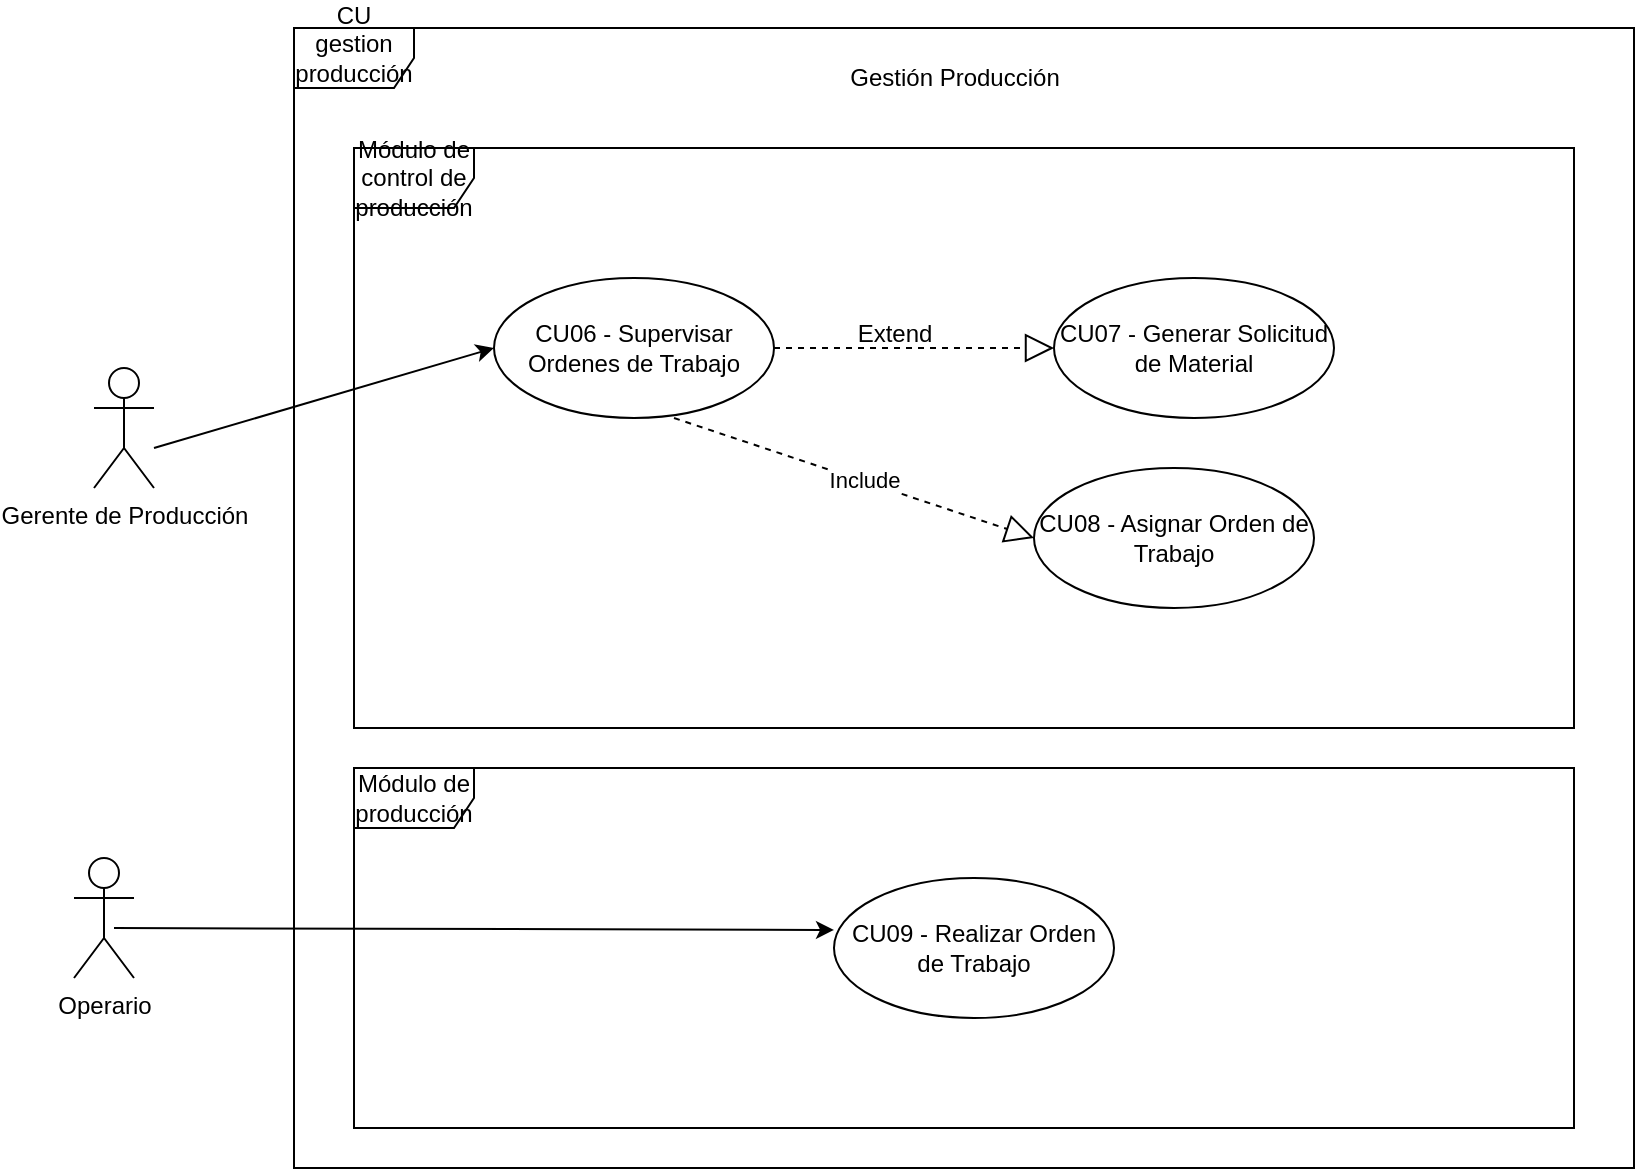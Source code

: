 <mxfile version="24.2.3" type="device">
  <diagram name="Página-1" id="CJy-l9Uvm9EcSHy6rgvR">
    <mxGraphModel dx="984" dy="566" grid="1" gridSize="10" guides="1" tooltips="1" connect="1" arrows="1" fold="1" page="1" pageScale="1" pageWidth="827" pageHeight="1169" math="0" shadow="0">
      <root>
        <mxCell id="0" />
        <mxCell id="1" parent="0" />
        <mxCell id="6g1kMIfiYJru2VWeIad0-1" value="CU gestion producción&lt;div&gt;&lt;br&gt;&lt;/div&gt;" style="shape=umlFrame;whiteSpace=wrap;html=1;pointerEvents=0;" vertex="1" parent="1">
          <mxGeometry x="150" y="110" width="670" height="570" as="geometry" />
        </mxCell>
        <mxCell id="6g1kMIfiYJru2VWeIad0-2" value="Gestión Producción" style="text;html=1;align=center;verticalAlign=middle;resizable=0;points=[];autosize=1;strokeColor=none;fillColor=none;" vertex="1" parent="1">
          <mxGeometry x="415" y="120" width="130" height="30" as="geometry" />
        </mxCell>
        <mxCell id="6g1kMIfiYJru2VWeIad0-3" value="Gerente de Producción" style="shape=umlActor;verticalLabelPosition=bottom;verticalAlign=top;html=1;" vertex="1" parent="1">
          <mxGeometry x="50" y="280" width="30" height="60" as="geometry" />
        </mxCell>
        <mxCell id="6g1kMIfiYJru2VWeIad0-4" value="Módulo de control de producción" style="shape=umlFrame;whiteSpace=wrap;html=1;pointerEvents=0;" vertex="1" parent="1">
          <mxGeometry x="180" y="170" width="610" height="290" as="geometry" />
        </mxCell>
        <mxCell id="6g1kMIfiYJru2VWeIad0-5" value="CU06 - Supervisar Ordenes de Trabajo" style="ellipse;whiteSpace=wrap;html=1;" vertex="1" parent="1">
          <mxGeometry x="250" y="235" width="140" height="70" as="geometry" />
        </mxCell>
        <mxCell id="6g1kMIfiYJru2VWeIad0-6" value="" style="endArrow=classic;html=1;rounded=0;entryX=0;entryY=0.5;entryDx=0;entryDy=0;" edge="1" parent="1" target="6g1kMIfiYJru2VWeIad0-5">
          <mxGeometry width="50" height="50" relative="1" as="geometry">
            <mxPoint x="80" y="320" as="sourcePoint" />
            <mxPoint x="130" y="270" as="targetPoint" />
          </mxGeometry>
        </mxCell>
        <mxCell id="6g1kMIfiYJru2VWeIad0-7" value="CU07 - Generar Solicitud de Material" style="ellipse;whiteSpace=wrap;html=1;" vertex="1" parent="1">
          <mxGeometry x="530" y="235" width="140" height="70" as="geometry" />
        </mxCell>
        <mxCell id="6g1kMIfiYJru2VWeIad0-8" value="" style="endArrow=block;dashed=1;endFill=0;endSize=12;html=1;rounded=0;" edge="1" parent="1" source="6g1kMIfiYJru2VWeIad0-5">
          <mxGeometry width="160" relative="1" as="geometry">
            <mxPoint x="390" y="270" as="sourcePoint" />
            <mxPoint x="530" y="270" as="targetPoint" />
          </mxGeometry>
        </mxCell>
        <mxCell id="6g1kMIfiYJru2VWeIad0-9" value="Extend" style="text;html=1;align=center;verticalAlign=middle;resizable=0;points=[];autosize=1;strokeColor=none;fillColor=none;" vertex="1" parent="1">
          <mxGeometry x="420" y="248" width="60" height="30" as="geometry" />
        </mxCell>
        <mxCell id="6g1kMIfiYJru2VWeIad0-10" value="Módulo de producción" style="shape=umlFrame;whiteSpace=wrap;html=1;pointerEvents=0;" vertex="1" parent="1">
          <mxGeometry x="180" y="480" width="610" height="180" as="geometry" />
        </mxCell>
        <mxCell id="6g1kMIfiYJru2VWeIad0-12" value="CU09 - Realizar Orden de Trabajo" style="ellipse;whiteSpace=wrap;html=1;" vertex="1" parent="1">
          <mxGeometry x="420" y="535" width="140" height="70" as="geometry" />
        </mxCell>
        <mxCell id="6g1kMIfiYJru2VWeIad0-21" value="" style="endArrow=block;dashed=1;endFill=0;endSize=12;html=1;rounded=0;entryX=0;entryY=0.5;entryDx=0;entryDy=0;" edge="1" parent="1" target="6g1kMIfiYJru2VWeIad0-22">
          <mxGeometry width="160" relative="1" as="geometry">
            <mxPoint x="340" y="305" as="sourcePoint" />
            <mxPoint x="480" y="305" as="targetPoint" />
          </mxGeometry>
        </mxCell>
        <mxCell id="6g1kMIfiYJru2VWeIad0-25" value="Include" style="edgeLabel;html=1;align=center;verticalAlign=middle;resizable=0;points=[];" vertex="1" connectable="0" parent="6g1kMIfiYJru2VWeIad0-21">
          <mxGeometry x="0.053" y="1" relative="1" as="geometry">
            <mxPoint as="offset" />
          </mxGeometry>
        </mxCell>
        <mxCell id="6g1kMIfiYJru2VWeIad0-22" value="CU08 - Asignar Orden de Trabajo" style="ellipse;whiteSpace=wrap;html=1;" vertex="1" parent="1">
          <mxGeometry x="520" y="330" width="140" height="70" as="geometry" />
        </mxCell>
        <mxCell id="6g1kMIfiYJru2VWeIad0-23" value="Operario" style="shape=umlActor;verticalLabelPosition=bottom;verticalAlign=top;html=1;" vertex="1" parent="1">
          <mxGeometry x="40" y="525" width="30" height="60" as="geometry" />
        </mxCell>
        <mxCell id="6g1kMIfiYJru2VWeIad0-24" value="" style="endArrow=classic;html=1;rounded=0;entryX=0;entryY=0.371;entryDx=0;entryDy=0;entryPerimeter=0;" edge="1" parent="1" target="6g1kMIfiYJru2VWeIad0-12">
          <mxGeometry width="50" height="50" relative="1" as="geometry">
            <mxPoint x="60" y="560" as="sourcePoint" />
            <mxPoint x="110" y="510" as="targetPoint" />
          </mxGeometry>
        </mxCell>
      </root>
    </mxGraphModel>
  </diagram>
</mxfile>
